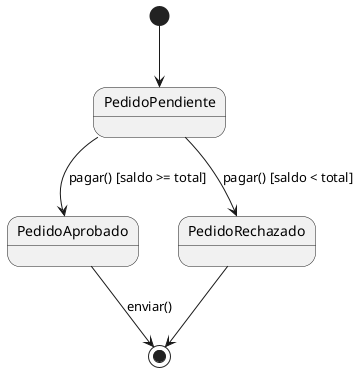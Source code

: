 @startuml
[*] --> PedidoPendiente

PedidoPendiente --> PedidoAprobado : pagar() [saldo >= total]
PedidoPendiente --> PedidoRechazado : pagar() [saldo < total]

PedidoAprobado --> [*] : enviar()
PedidoRechazado --> [*]
@enduml
